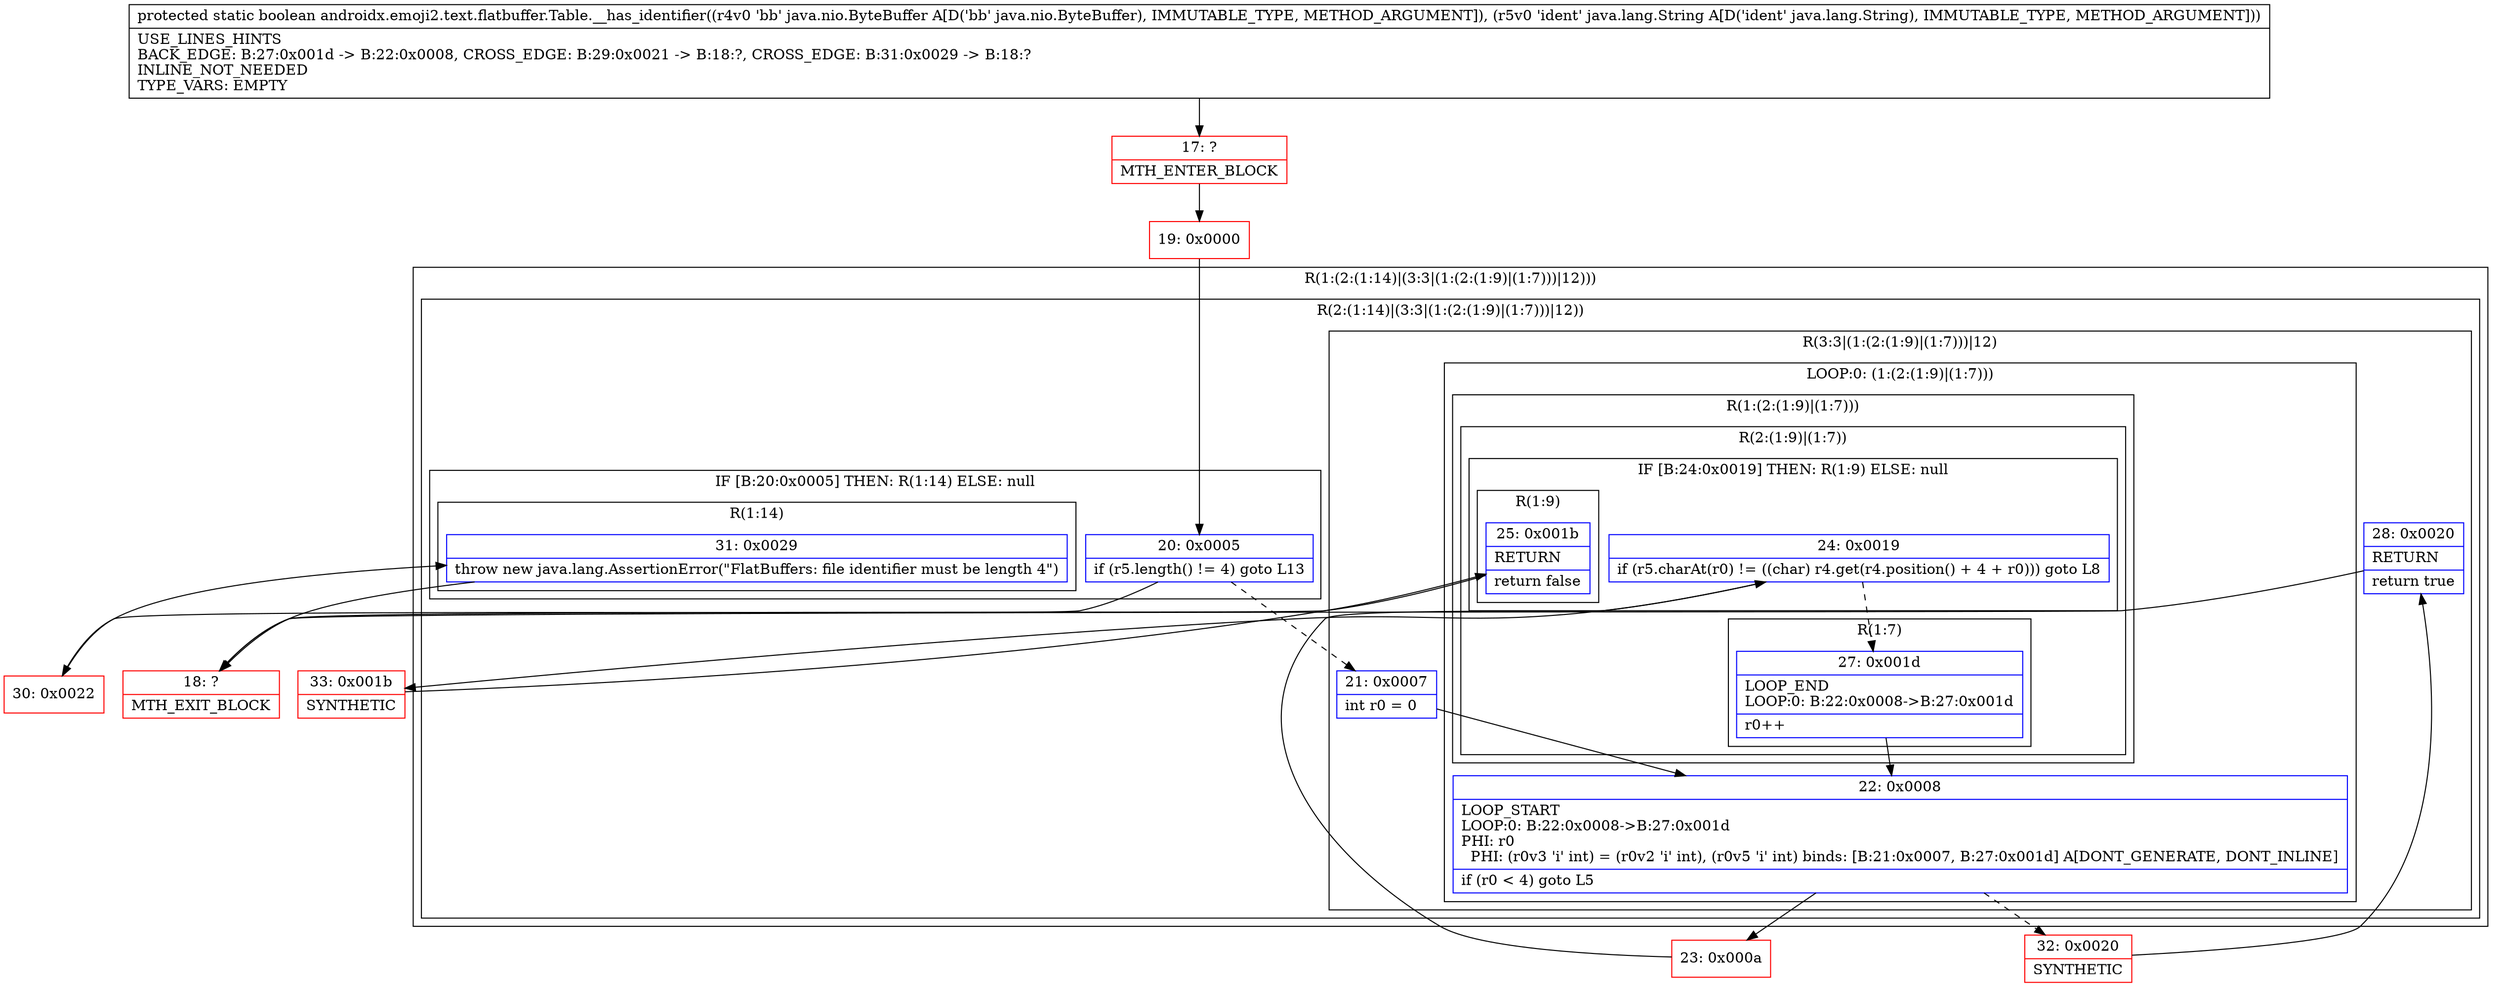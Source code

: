 digraph "CFG forandroidx.emoji2.text.flatbuffer.Table.__has_identifier(Ljava\/nio\/ByteBuffer;Ljava\/lang\/String;)Z" {
subgraph cluster_Region_2012782967 {
label = "R(1:(2:(1:14)|(3:3|(1:(2:(1:9)|(1:7)))|12)))";
node [shape=record,color=blue];
subgraph cluster_Region_1055395395 {
label = "R(2:(1:14)|(3:3|(1:(2:(1:9)|(1:7)))|12))";
node [shape=record,color=blue];
subgraph cluster_IfRegion_2110375404 {
label = "IF [B:20:0x0005] THEN: R(1:14) ELSE: null";
node [shape=record,color=blue];
Node_20 [shape=record,label="{20\:\ 0x0005|if (r5.length() != 4) goto L13\l}"];
subgraph cluster_Region_1710914683 {
label = "R(1:14)";
node [shape=record,color=blue];
Node_31 [shape=record,label="{31\:\ 0x0029|throw new java.lang.AssertionError(\"FlatBuffers: file identifier must be length 4\")\l}"];
}
}
subgraph cluster_Region_1016478582 {
label = "R(3:3|(1:(2:(1:9)|(1:7)))|12)";
node [shape=record,color=blue];
Node_21 [shape=record,label="{21\:\ 0x0007|int r0 = 0\l}"];
subgraph cluster_LoopRegion_1860052285 {
label = "LOOP:0: (1:(2:(1:9)|(1:7)))";
node [shape=record,color=blue];
Node_22 [shape=record,label="{22\:\ 0x0008|LOOP_START\lLOOP:0: B:22:0x0008\-\>B:27:0x001d\lPHI: r0 \l  PHI: (r0v3 'i' int) = (r0v2 'i' int), (r0v5 'i' int) binds: [B:21:0x0007, B:27:0x001d] A[DONT_GENERATE, DONT_INLINE]\l|if (r0 \< 4) goto L5\l}"];
subgraph cluster_Region_1471908522 {
label = "R(1:(2:(1:9)|(1:7)))";
node [shape=record,color=blue];
subgraph cluster_Region_702483464 {
label = "R(2:(1:9)|(1:7))";
node [shape=record,color=blue];
subgraph cluster_IfRegion_908889597 {
label = "IF [B:24:0x0019] THEN: R(1:9) ELSE: null";
node [shape=record,color=blue];
Node_24 [shape=record,label="{24\:\ 0x0019|if (r5.charAt(r0) != ((char) r4.get(r4.position() + 4 + r0))) goto L8\l}"];
subgraph cluster_Region_436886138 {
label = "R(1:9)";
node [shape=record,color=blue];
Node_25 [shape=record,label="{25\:\ 0x001b|RETURN\l|return false\l}"];
}
}
subgraph cluster_Region_1462777440 {
label = "R(1:7)";
node [shape=record,color=blue];
Node_27 [shape=record,label="{27\:\ 0x001d|LOOP_END\lLOOP:0: B:22:0x0008\-\>B:27:0x001d\l|r0++\l}"];
}
}
}
}
Node_28 [shape=record,label="{28\:\ 0x0020|RETURN\l|return true\l}"];
}
}
}
Node_17 [shape=record,color=red,label="{17\:\ ?|MTH_ENTER_BLOCK\l}"];
Node_19 [shape=record,color=red,label="{19\:\ 0x0000}"];
Node_23 [shape=record,color=red,label="{23\:\ 0x000a}"];
Node_33 [shape=record,color=red,label="{33\:\ 0x001b|SYNTHETIC\l}"];
Node_18 [shape=record,color=red,label="{18\:\ ?|MTH_EXIT_BLOCK\l}"];
Node_32 [shape=record,color=red,label="{32\:\ 0x0020|SYNTHETIC\l}"];
Node_30 [shape=record,color=red,label="{30\:\ 0x0022}"];
MethodNode[shape=record,label="{protected static boolean androidx.emoji2.text.flatbuffer.Table.__has_identifier((r4v0 'bb' java.nio.ByteBuffer A[D('bb' java.nio.ByteBuffer), IMMUTABLE_TYPE, METHOD_ARGUMENT]), (r5v0 'ident' java.lang.String A[D('ident' java.lang.String), IMMUTABLE_TYPE, METHOD_ARGUMENT]))  | USE_LINES_HINTS\lBACK_EDGE: B:27:0x001d \-\> B:22:0x0008, CROSS_EDGE: B:29:0x0021 \-\> B:18:?, CROSS_EDGE: B:31:0x0029 \-\> B:18:?\lINLINE_NOT_NEEDED\lTYPE_VARS: EMPTY\l}"];
MethodNode -> Node_17;Node_20 -> Node_21[style=dashed];
Node_20 -> Node_30;
Node_31 -> Node_18;
Node_21 -> Node_22;
Node_22 -> Node_23;
Node_22 -> Node_32[style=dashed];
Node_24 -> Node_27[style=dashed];
Node_24 -> Node_33;
Node_25 -> Node_18;
Node_27 -> Node_22;
Node_28 -> Node_18;
Node_17 -> Node_19;
Node_19 -> Node_20;
Node_23 -> Node_24;
Node_33 -> Node_25;
Node_32 -> Node_28;
Node_30 -> Node_31;
}

